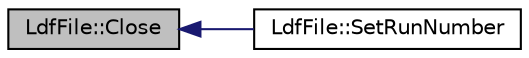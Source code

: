 digraph "LdfFile::Close"
{
  edge [fontname="Helvetica",fontsize="10",labelfontname="Helvetica",labelfontsize="10"];
  node [fontname="Helvetica",fontsize="10",shape=record];
  rankdir="LR";
  Node1 [label="LdfFile::Close",height=0.2,width=0.4,color="black", fillcolor="grey75", style="filled", fontcolor="black"];
  Node1 -> Node2 [dir="back",color="midnightblue",fontsize="10",style="solid",fontname="Helvetica"];
  Node2 [label="LdfFile::SetRunNumber",height=0.2,width=0.4,color="black", fillcolor="white", style="filled",URL="$d6/d7e/class_ldf_file.html#a5780b83f51cec5f78c497b39f36866f2"];
}
